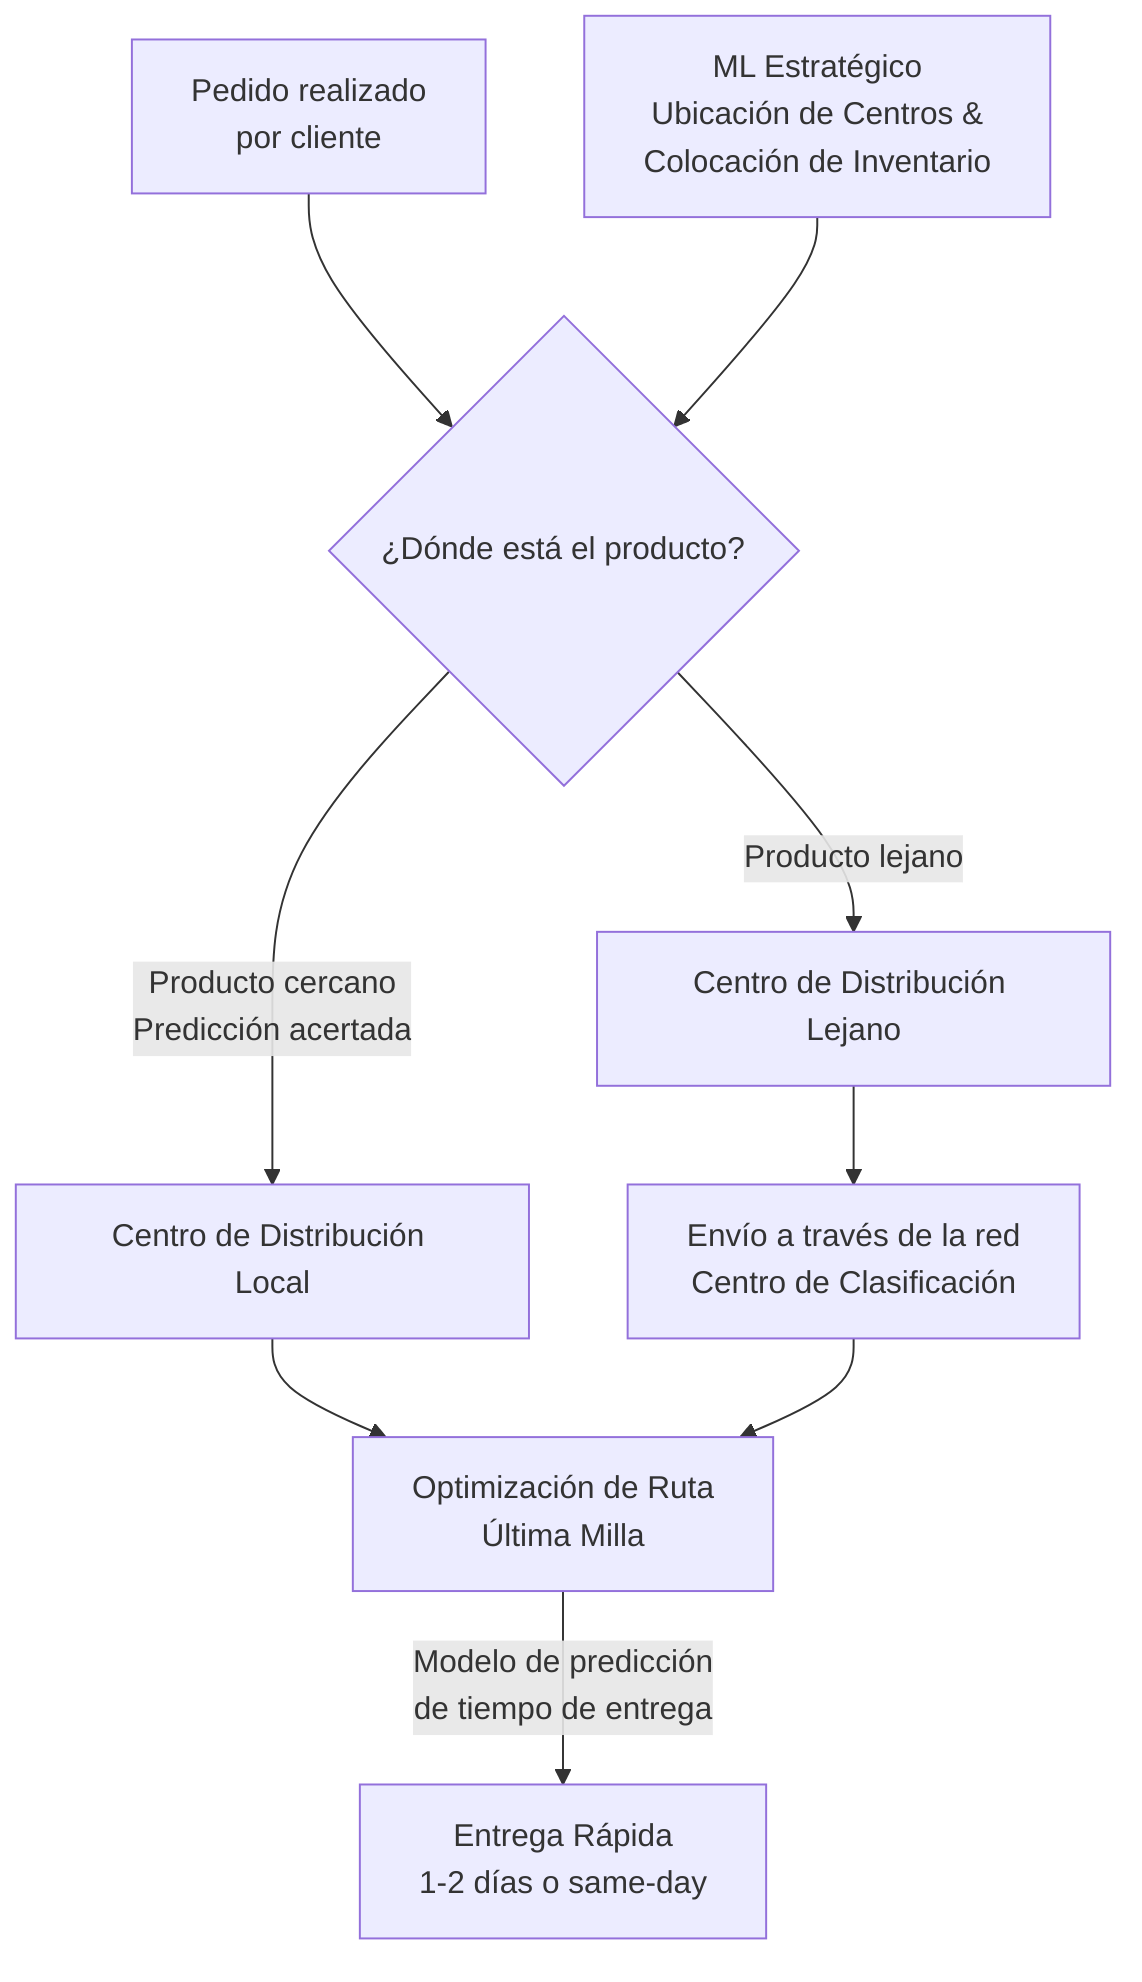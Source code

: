 flowchart TD
    A[Pedido realizado<br>por cliente] --> B{¿Dónde está el producto?}

    B -- Producto cercano<br>Predicción acertada --> C[Centro de Distribución Local]
    B -- Producto lejano --> D[Centro de Distribución Lejano]

    C --> E[Optimización de Ruta<br>Última Milla]
    D --> F[Envío a través de la red<br>Centro de Clasificación] --> E

    E -- Modelo de predicción<br>de tiempo de entrega --> G[Entrega Rápida<br>1-2 días o same-day]
    
    H[ML Estratégico<br>Ubicación de Centros &<br>Colocación de Inventario] --> B